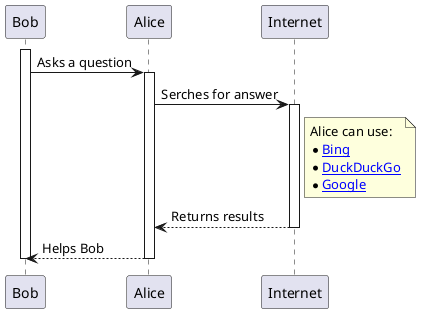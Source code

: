 @startuml Test Diagram

activate Bob
Bob -> Alice++ : Asks a question
Alice -> Internet++: Serches for answer

note right Internet
    Alice can use:
    * [[https://www.bing.co.uk Bing]]
    * [[https://duckduckgo.com/&kad=gd_GB DuckDuckGo]]
    * [[https://www.google.co.uk Google]]
end note

Internet --> Alice--: Returns results
Alice --> Bob--: Helps Bob
deactivate Bob

@enduml